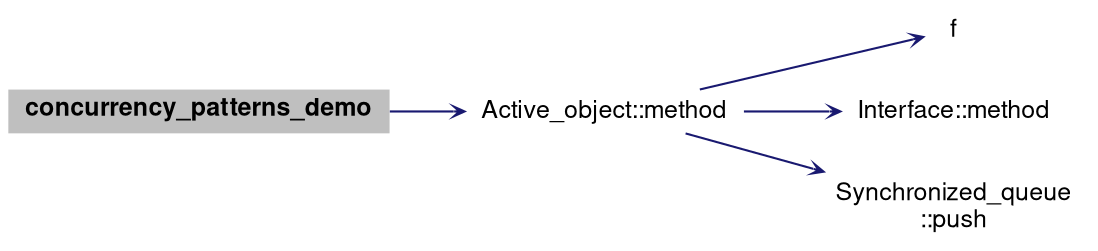 digraph "concurrency_patterns_demo"
{
 // LATEX_PDF_SIZE
  bgcolor="transparent";
  edge [fontname="Helvetica,Arial,sans-serif",fontsize=15,labelfontsize=15 arrowhead=open arrowtail=open arrowsize=0.5];
  node [fontname="Helvetica,Arial,sans-serif",fontsize=15,fontsize=12 shape=plaintext];
  rankdir="LR";
  Node1 [label=<<b>concurrency_patterns_demo</b>>,height=0.2,width=0.4,color="black", fillcolor="grey75", style="filled", fontcolor="black",tooltip=" "];
  Node1 -> Node2 [color="midnightblue",style="solid"];
  Node2 [label="Active_object::method",height=0.2,width=0.4,color="black",URL="$structActive__object.html#ac125fd7860055c3a289b68ae39488714",tooltip=" "];
  Node2 -> Node3 [color="midnightblue",style="solid"];
  Node3 [label="f",height=0.2,width=0.4,color="black",URL="$group__test20.html#ga3ee6c71848d9e06fcc000cf4cc8f70a7",tooltip=" "];
  Node2 -> Node4 [color="midnightblue",style="solid"];
  Node4 [label="Interface::method",height=0.2,width=0.4,color="black",URL="$structInterface.html#a73306300ba88073a31d86d9e282ff5ca",tooltip=" "];
  Node2 -> Node5 [color="midnightblue",style="solid"];
  Node5 [label="Synchronized_queue\l::push",height=0.2,width=0.4,color="black",URL="$classSynchronized__queue.html#a3e165aa3522a31aa3845a8a7833678b1",tooltip=" "];
}
